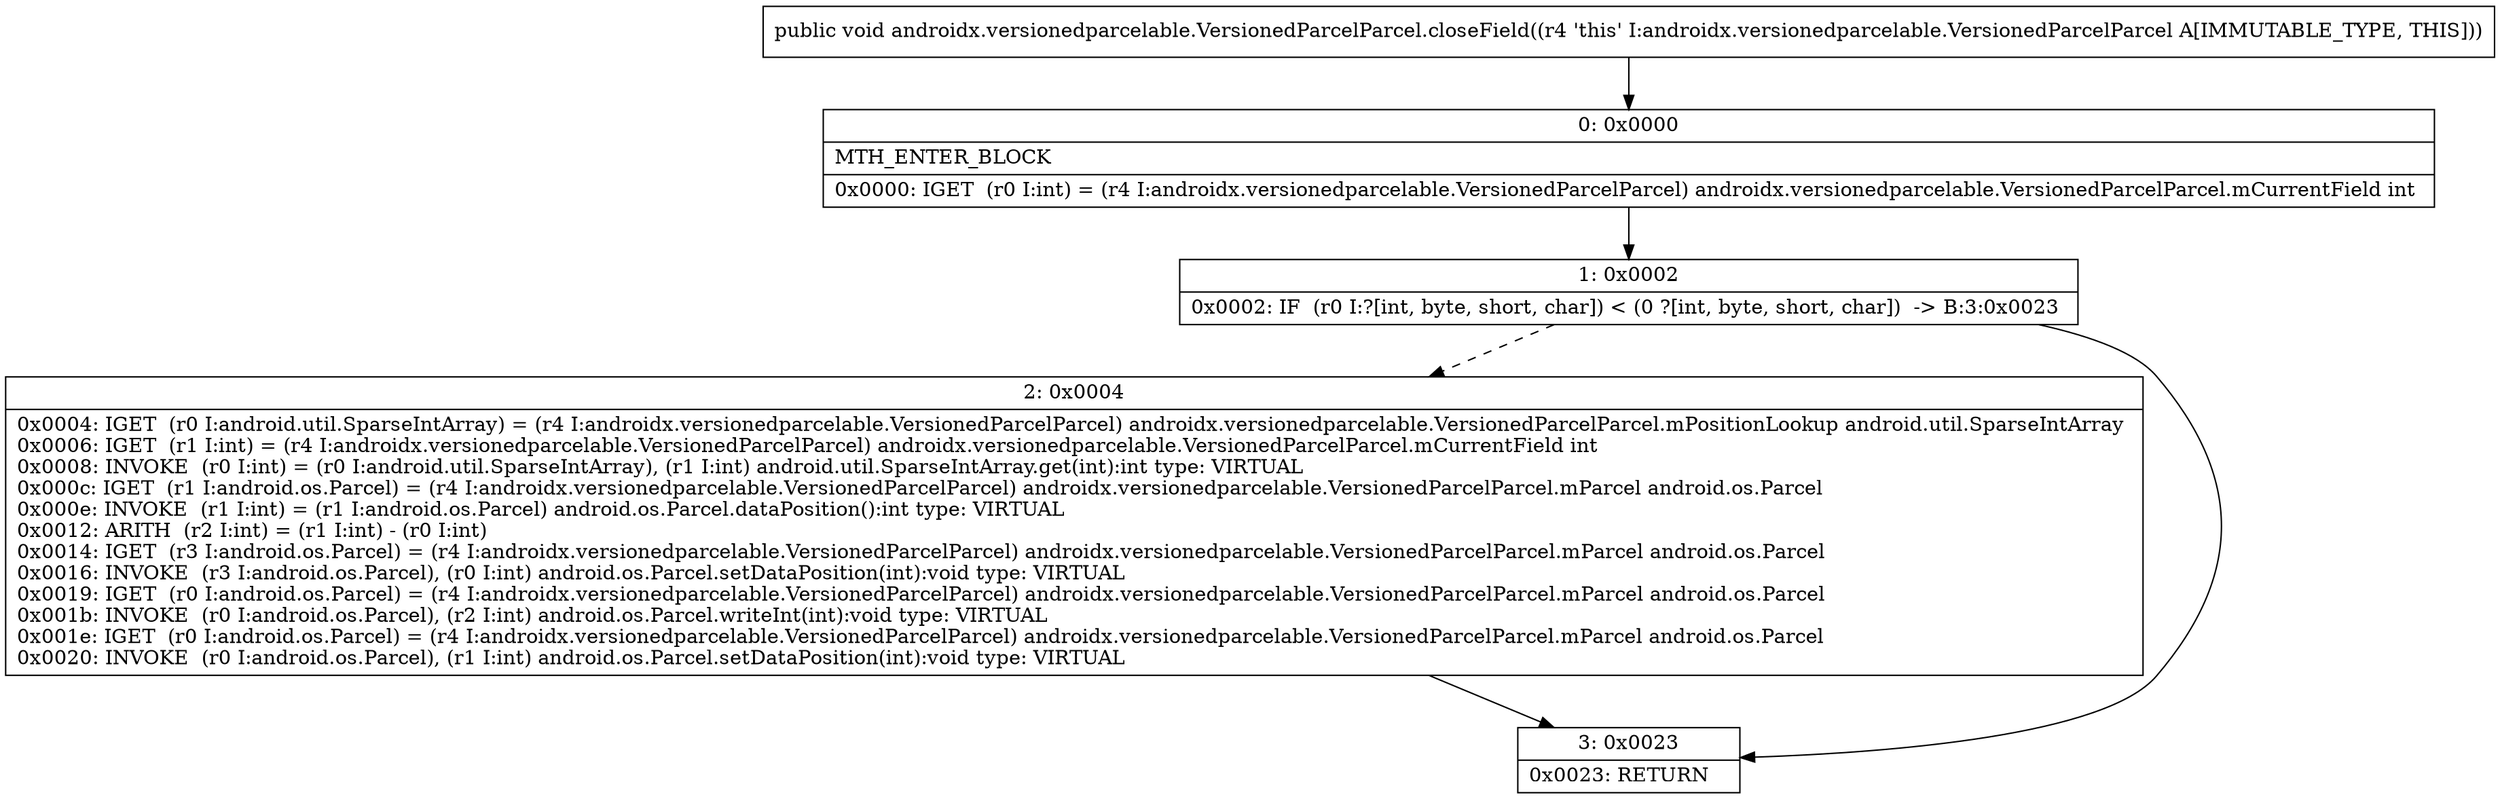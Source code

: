 digraph "CFG forandroidx.versionedparcelable.VersionedParcelParcel.closeField()V" {
Node_0 [shape=record,label="{0\:\ 0x0000|MTH_ENTER_BLOCK\l|0x0000: IGET  (r0 I:int) = (r4 I:androidx.versionedparcelable.VersionedParcelParcel) androidx.versionedparcelable.VersionedParcelParcel.mCurrentField int \l}"];
Node_1 [shape=record,label="{1\:\ 0x0002|0x0002: IF  (r0 I:?[int, byte, short, char]) \< (0 ?[int, byte, short, char])  \-\> B:3:0x0023 \l}"];
Node_2 [shape=record,label="{2\:\ 0x0004|0x0004: IGET  (r0 I:android.util.SparseIntArray) = (r4 I:androidx.versionedparcelable.VersionedParcelParcel) androidx.versionedparcelable.VersionedParcelParcel.mPositionLookup android.util.SparseIntArray \l0x0006: IGET  (r1 I:int) = (r4 I:androidx.versionedparcelable.VersionedParcelParcel) androidx.versionedparcelable.VersionedParcelParcel.mCurrentField int \l0x0008: INVOKE  (r0 I:int) = (r0 I:android.util.SparseIntArray), (r1 I:int) android.util.SparseIntArray.get(int):int type: VIRTUAL \l0x000c: IGET  (r1 I:android.os.Parcel) = (r4 I:androidx.versionedparcelable.VersionedParcelParcel) androidx.versionedparcelable.VersionedParcelParcel.mParcel android.os.Parcel \l0x000e: INVOKE  (r1 I:int) = (r1 I:android.os.Parcel) android.os.Parcel.dataPosition():int type: VIRTUAL \l0x0012: ARITH  (r2 I:int) = (r1 I:int) \- (r0 I:int) \l0x0014: IGET  (r3 I:android.os.Parcel) = (r4 I:androidx.versionedparcelable.VersionedParcelParcel) androidx.versionedparcelable.VersionedParcelParcel.mParcel android.os.Parcel \l0x0016: INVOKE  (r3 I:android.os.Parcel), (r0 I:int) android.os.Parcel.setDataPosition(int):void type: VIRTUAL \l0x0019: IGET  (r0 I:android.os.Parcel) = (r4 I:androidx.versionedparcelable.VersionedParcelParcel) androidx.versionedparcelable.VersionedParcelParcel.mParcel android.os.Parcel \l0x001b: INVOKE  (r0 I:android.os.Parcel), (r2 I:int) android.os.Parcel.writeInt(int):void type: VIRTUAL \l0x001e: IGET  (r0 I:android.os.Parcel) = (r4 I:androidx.versionedparcelable.VersionedParcelParcel) androidx.versionedparcelable.VersionedParcelParcel.mParcel android.os.Parcel \l0x0020: INVOKE  (r0 I:android.os.Parcel), (r1 I:int) android.os.Parcel.setDataPosition(int):void type: VIRTUAL \l}"];
Node_3 [shape=record,label="{3\:\ 0x0023|0x0023: RETURN   \l}"];
MethodNode[shape=record,label="{public void androidx.versionedparcelable.VersionedParcelParcel.closeField((r4 'this' I:androidx.versionedparcelable.VersionedParcelParcel A[IMMUTABLE_TYPE, THIS])) }"];
MethodNode -> Node_0;
Node_0 -> Node_1;
Node_1 -> Node_2[style=dashed];
Node_1 -> Node_3;
Node_2 -> Node_3;
}

